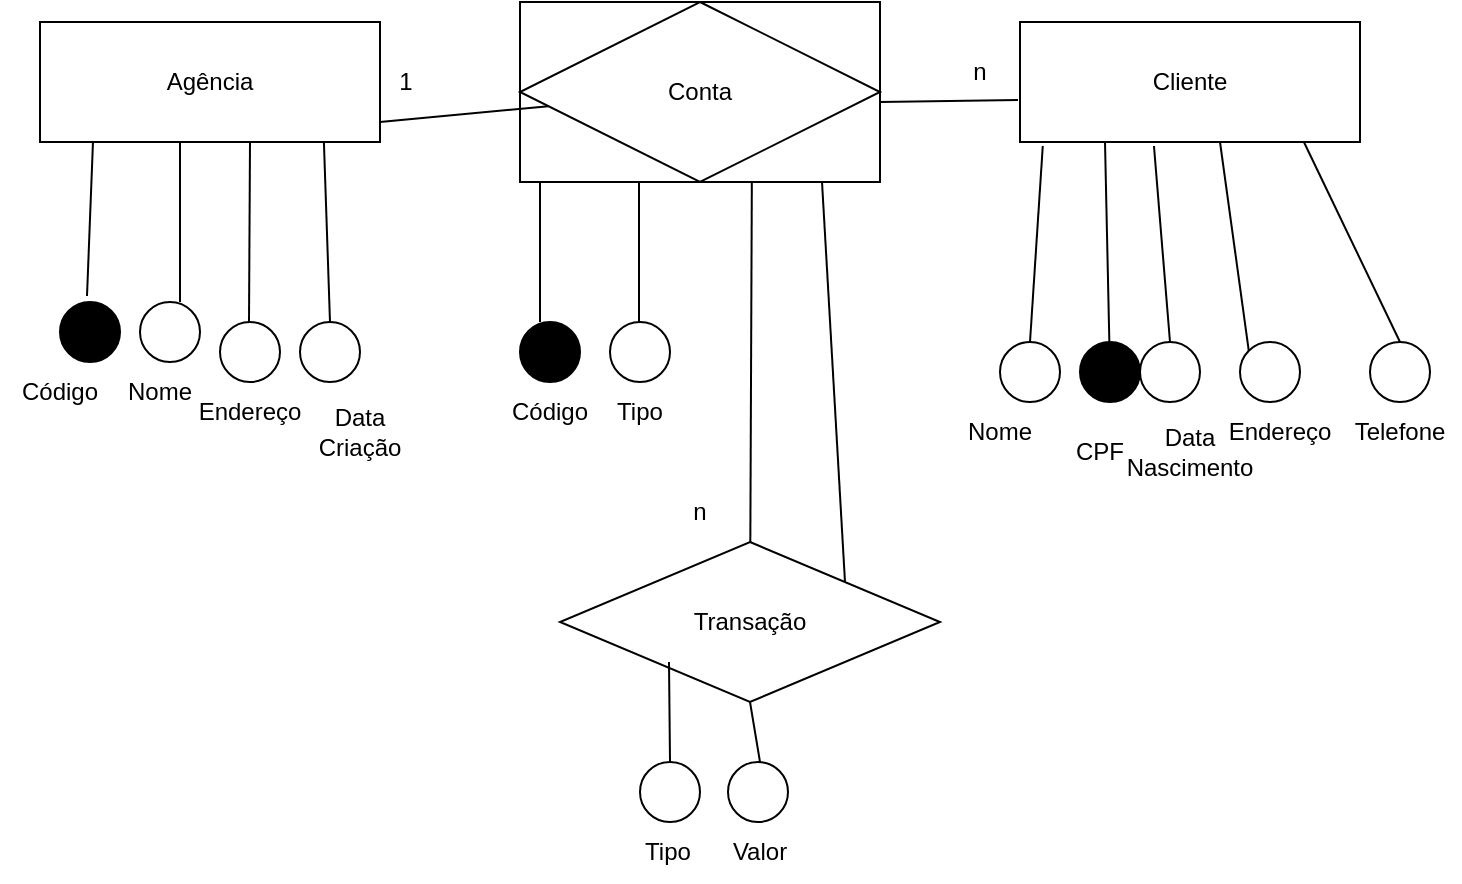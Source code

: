 <mxfile version="21.6.8" type="github">
  <diagram name="Página-1" id="feRc4wMNCI0Biom_shZm">
    <mxGraphModel dx="1374" dy="795" grid="1" gridSize="10" guides="1" tooltips="1" connect="1" arrows="1" fold="1" page="1" pageScale="1" pageWidth="827" pageHeight="1169" math="0" shadow="0">
      <root>
        <mxCell id="0" />
        <mxCell id="1" parent="0" />
        <mxCell id="miS-lUIL0OgM5NuOEFG1-1" value="Cliente" style="rounded=0;whiteSpace=wrap;html=1;" parent="1" vertex="1">
          <mxGeometry x="560" y="90" width="170" height="60" as="geometry" />
        </mxCell>
        <mxCell id="miS-lUIL0OgM5NuOEFG1-2" value="" style="endArrow=none;html=1;rounded=0;entryX=0.067;entryY=1.033;entryDx=0;entryDy=0;entryPerimeter=0;exitX=0.5;exitY=0;exitDx=0;exitDy=0;" parent="1" source="miS-lUIL0OgM5NuOEFG1-3" target="miS-lUIL0OgM5NuOEFG1-1" edge="1">
          <mxGeometry width="50" height="50" relative="1" as="geometry">
            <mxPoint x="40" y="230" as="sourcePoint" />
            <mxPoint x="100" y="210" as="targetPoint" />
            <Array as="points" />
          </mxGeometry>
        </mxCell>
        <mxCell id="miS-lUIL0OgM5NuOEFG1-3" value="" style="ellipse;whiteSpace=wrap;html=1;aspect=fixed;" parent="1" vertex="1">
          <mxGeometry x="550" y="250" width="30" height="30" as="geometry" />
        </mxCell>
        <mxCell id="miS-lUIL0OgM5NuOEFG1-5" value="Nome" style="text;html=1;strokeColor=none;fillColor=none;align=center;verticalAlign=middle;whiteSpace=wrap;rounded=0;" parent="1" vertex="1">
          <mxGeometry x="520" y="280" width="60" height="30" as="geometry" />
        </mxCell>
        <mxCell id="miS-lUIL0OgM5NuOEFG1-6" value="" style="endArrow=none;html=1;rounded=0;exitX=0.25;exitY=1;exitDx=0;exitDy=0;" parent="1" source="miS-lUIL0OgM5NuOEFG1-1" target="miS-lUIL0OgM5NuOEFG1-7" edge="1">
          <mxGeometry width="50" height="50" relative="1" as="geometry">
            <mxPoint x="70" y="230" as="sourcePoint" />
            <mxPoint x="60" y="160" as="targetPoint" />
          </mxGeometry>
        </mxCell>
        <mxCell id="miS-lUIL0OgM5NuOEFG1-7" value="" style="ellipse;whiteSpace=wrap;html=1;aspect=fixed;fillColor=#000000;" parent="1" vertex="1">
          <mxGeometry x="590" y="250" width="30" height="30" as="geometry" />
        </mxCell>
        <mxCell id="miS-lUIL0OgM5NuOEFG1-8" value="CPF" style="text;html=1;strokeColor=none;fillColor=none;align=center;verticalAlign=middle;whiteSpace=wrap;rounded=0;" parent="1" vertex="1">
          <mxGeometry x="570" y="290" width="60" height="30" as="geometry" />
        </mxCell>
        <mxCell id="miS-lUIL0OgM5NuOEFG1-9" value="" style="ellipse;whiteSpace=wrap;html=1;aspect=fixed;" parent="1" vertex="1">
          <mxGeometry x="620" y="250" width="30" height="30" as="geometry" />
        </mxCell>
        <mxCell id="miS-lUIL0OgM5NuOEFG1-11" value="&lt;div&gt;Data&lt;/div&gt;&lt;div&gt;Nascimento&lt;br&gt;&lt;/div&gt;" style="text;html=1;strokeColor=none;fillColor=none;align=center;verticalAlign=middle;whiteSpace=wrap;rounded=0;" parent="1" vertex="1">
          <mxGeometry x="615" y="290" width="60" height="30" as="geometry" />
        </mxCell>
        <mxCell id="miS-lUIL0OgM5NuOEFG1-12" value="" style="endArrow=none;html=1;rounded=0;exitX=0.394;exitY=1.033;exitDx=0;exitDy=0;entryX=0.5;entryY=0;entryDx=0;entryDy=0;exitPerimeter=0;" parent="1" source="miS-lUIL0OgM5NuOEFG1-1" target="miS-lUIL0OgM5NuOEFG1-9" edge="1">
          <mxGeometry width="50" height="50" relative="1" as="geometry">
            <mxPoint x="83" y="170" as="sourcePoint" />
            <mxPoint x="100" y="220" as="targetPoint" />
            <Array as="points" />
          </mxGeometry>
        </mxCell>
        <mxCell id="miS-lUIL0OgM5NuOEFG1-14" value="" style="ellipse;whiteSpace=wrap;html=1;aspect=fixed;" parent="1" vertex="1">
          <mxGeometry x="670" y="250" width="30" height="30" as="geometry" />
        </mxCell>
        <mxCell id="miS-lUIL0OgM5NuOEFG1-15" value="" style="endArrow=none;html=1;rounded=0;exitX=0.394;exitY=1.033;exitDx=0;exitDy=0;entryX=0;entryY=0;entryDx=0;entryDy=0;exitPerimeter=0;" parent="1" target="miS-lUIL0OgM5NuOEFG1-14" edge="1">
          <mxGeometry width="50" height="50" relative="1" as="geometry">
            <mxPoint x="660" y="150" as="sourcePoint" />
            <mxPoint x="668" y="218" as="targetPoint" />
            <Array as="points" />
          </mxGeometry>
        </mxCell>
        <mxCell id="miS-lUIL0OgM5NuOEFG1-16" value="Endereço" style="text;html=1;strokeColor=none;fillColor=none;align=center;verticalAlign=middle;whiteSpace=wrap;rounded=0;" parent="1" vertex="1">
          <mxGeometry x="660" y="280" width="60" height="30" as="geometry" />
        </mxCell>
        <mxCell id="miS-lUIL0OgM5NuOEFG1-17" value="" style="ellipse;whiteSpace=wrap;html=1;aspect=fixed;" parent="1" vertex="1">
          <mxGeometry x="735" y="250" width="30" height="30" as="geometry" />
        </mxCell>
        <mxCell id="miS-lUIL0OgM5NuOEFG1-18" value="" style="endArrow=none;html=1;rounded=0;entryX=0.5;entryY=0;entryDx=0;entryDy=0;exitX=0.835;exitY=1;exitDx=0;exitDy=0;exitPerimeter=0;" parent="1" source="miS-lUIL0OgM5NuOEFG1-1" target="miS-lUIL0OgM5NuOEFG1-17" edge="1">
          <mxGeometry width="50" height="50" relative="1" as="geometry">
            <mxPoint x="710" y="160" as="sourcePoint" />
            <mxPoint x="210" y="220" as="targetPoint" />
            <Array as="points" />
          </mxGeometry>
        </mxCell>
        <mxCell id="miS-lUIL0OgM5NuOEFG1-20" value="Telefone" style="text;html=1;strokeColor=none;fillColor=none;align=center;verticalAlign=middle;whiteSpace=wrap;rounded=0;" parent="1" vertex="1">
          <mxGeometry x="720" y="280" width="60" height="30" as="geometry" />
        </mxCell>
        <mxCell id="miS-lUIL0OgM5NuOEFG1-22" value="" style="ellipse;whiteSpace=wrap;html=1;aspect=fixed;fillColor=#000000;" parent="1" vertex="1">
          <mxGeometry x="80" y="230" width="30" height="30" as="geometry" />
        </mxCell>
        <mxCell id="miS-lUIL0OgM5NuOEFG1-23" value="" style="endArrow=none;html=1;rounded=0;entryX=0.121;entryY=0.663;entryDx=0;entryDy=0;entryPerimeter=0;" parent="1" edge="1">
          <mxGeometry width="50" height="50" relative="1" as="geometry">
            <mxPoint x="93.5" y="226.96" as="sourcePoint" />
            <mxPoint x="96.49" y="150.0" as="targetPoint" />
          </mxGeometry>
        </mxCell>
        <mxCell id="miS-lUIL0OgM5NuOEFG1-24" value="Código" style="text;html=1;strokeColor=none;fillColor=none;align=center;verticalAlign=middle;whiteSpace=wrap;rounded=0;" parent="1" vertex="1">
          <mxGeometry x="50" y="260" width="60" height="30" as="geometry" />
        </mxCell>
        <mxCell id="miS-lUIL0OgM5NuOEFG1-25" value="" style="ellipse;whiteSpace=wrap;html=1;aspect=fixed;" parent="1" vertex="1">
          <mxGeometry x="120" y="230" width="30" height="30" as="geometry" />
        </mxCell>
        <mxCell id="miS-lUIL0OgM5NuOEFG1-27" value="Nome" style="text;html=1;strokeColor=none;fillColor=none;align=center;verticalAlign=middle;whiteSpace=wrap;rounded=0;" parent="1" vertex="1">
          <mxGeometry x="100" y="260" width="60" height="30" as="geometry" />
        </mxCell>
        <mxCell id="miS-lUIL0OgM5NuOEFG1-28" value="" style="ellipse;whiteSpace=wrap;html=1;aspect=fixed;" parent="1" vertex="1">
          <mxGeometry x="160" y="240" width="30" height="30" as="geometry" />
        </mxCell>
        <mxCell id="miS-lUIL0OgM5NuOEFG1-29" value="" style="endArrow=none;html=1;rounded=0;" parent="1" edge="1">
          <mxGeometry width="50" height="50" relative="1" as="geometry">
            <mxPoint x="174.5" y="240" as="sourcePoint" />
            <mxPoint x="175" y="150" as="targetPoint" />
          </mxGeometry>
        </mxCell>
        <mxCell id="miS-lUIL0OgM5NuOEFG1-30" value="Endereço" style="text;html=1;strokeColor=none;fillColor=none;align=center;verticalAlign=middle;whiteSpace=wrap;rounded=0;" parent="1" vertex="1">
          <mxGeometry x="145" y="270" width="60" height="30" as="geometry" />
        </mxCell>
        <mxCell id="miS-lUIL0OgM5NuOEFG1-31" value="" style="ellipse;whiteSpace=wrap;html=1;aspect=fixed;" parent="1" vertex="1">
          <mxGeometry x="200" y="240" width="30" height="30" as="geometry" />
        </mxCell>
        <mxCell id="miS-lUIL0OgM5NuOEFG1-34" value="" style="endArrow=none;html=1;rounded=0;exitX=0.5;exitY=0;exitDx=0;exitDy=0;entryX=0.835;entryY=1;entryDx=0;entryDy=0;entryPerimeter=0;" parent="1" source="miS-lUIL0OgM5NuOEFG1-31" target="miS-lUIL0OgM5NuOEFG1-41" edge="1">
          <mxGeometry width="50" height="50" relative="1" as="geometry">
            <mxPoint x="454.5" y="210" as="sourcePoint" />
            <mxPoint x="220" y="160" as="targetPoint" />
          </mxGeometry>
        </mxCell>
        <mxCell id="miS-lUIL0OgM5NuOEFG1-35" value="&lt;div&gt;Data &lt;br&gt;&lt;/div&gt;&lt;div&gt;Criação&lt;br&gt;&lt;/div&gt;" style="text;html=1;strokeColor=none;fillColor=none;align=center;verticalAlign=middle;whiteSpace=wrap;rounded=0;" parent="1" vertex="1">
          <mxGeometry x="200" y="280" width="60" height="30" as="geometry" />
        </mxCell>
        <mxCell id="miS-lUIL0OgM5NuOEFG1-36" value="" style="endArrow=none;html=1;rounded=0;" parent="1" edge="1">
          <mxGeometry width="50" height="50" relative="1" as="geometry">
            <mxPoint x="140" y="230" as="sourcePoint" />
            <mxPoint x="140" y="150" as="targetPoint" />
            <Array as="points" />
          </mxGeometry>
        </mxCell>
        <mxCell id="miS-lUIL0OgM5NuOEFG1-41" value="Agência" style="rounded=0;whiteSpace=wrap;html=1;" parent="1" vertex="1">
          <mxGeometry x="70" y="90" width="170" height="60" as="geometry" />
        </mxCell>
        <mxCell id="miS-lUIL0OgM5NuOEFG1-42" value="" style="rounded=0;whiteSpace=wrap;html=1;" parent="1" vertex="1">
          <mxGeometry x="310" y="80" width="180" height="90" as="geometry" />
        </mxCell>
        <mxCell id="miS-lUIL0OgM5NuOEFG1-43" value="Conta" style="rhombus;whiteSpace=wrap;html=1;" parent="1" vertex="1">
          <mxGeometry x="310" y="80" width="180" height="90" as="geometry" />
        </mxCell>
        <mxCell id="miS-lUIL0OgM5NuOEFG1-44" value="" style="ellipse;whiteSpace=wrap;html=1;aspect=fixed;fillColor=#000000;" parent="1" vertex="1">
          <mxGeometry x="310" y="240" width="30" height="30" as="geometry" />
        </mxCell>
        <mxCell id="miS-lUIL0OgM5NuOEFG1-45" value="" style="endArrow=none;html=1;rounded=0;" parent="1" edge="1">
          <mxGeometry width="50" height="50" relative="1" as="geometry">
            <mxPoint x="320" y="240" as="sourcePoint" />
            <mxPoint x="320" y="170" as="targetPoint" />
          </mxGeometry>
        </mxCell>
        <mxCell id="miS-lUIL0OgM5NuOEFG1-46" value="Código" style="text;html=1;strokeColor=none;fillColor=none;align=center;verticalAlign=middle;whiteSpace=wrap;rounded=0;" parent="1" vertex="1">
          <mxGeometry x="295" y="270" width="60" height="30" as="geometry" />
        </mxCell>
        <mxCell id="miS-lUIL0OgM5NuOEFG1-47" value="" style="ellipse;whiteSpace=wrap;html=1;aspect=fixed;" parent="1" vertex="1">
          <mxGeometry x="355" y="240" width="30" height="30" as="geometry" />
        </mxCell>
        <mxCell id="miS-lUIL0OgM5NuOEFG1-48" value="Tipo" style="text;html=1;strokeColor=none;fillColor=none;align=center;verticalAlign=middle;whiteSpace=wrap;rounded=0;" parent="1" vertex="1">
          <mxGeometry x="340" y="270" width="60" height="30" as="geometry" />
        </mxCell>
        <mxCell id="miS-lUIL0OgM5NuOEFG1-49" value="" style="endArrow=none;html=1;rounded=0;" parent="1" edge="1">
          <mxGeometry width="50" height="50" relative="1" as="geometry">
            <mxPoint x="369.5" y="240" as="sourcePoint" />
            <mxPoint x="369.5" y="170" as="targetPoint" />
          </mxGeometry>
        </mxCell>
        <mxCell id="miS-lUIL0OgM5NuOEFG1-50" value="Transação" style="rhombus;whiteSpace=wrap;html=1;" parent="1" vertex="1">
          <mxGeometry x="330" y="350" width="190" height="80" as="geometry" />
        </mxCell>
        <mxCell id="miS-lUIL0OgM5NuOEFG1-51" value="" style="endArrow=none;html=1;rounded=0;entryX=0.644;entryY=1;entryDx=0;entryDy=0;entryPerimeter=0;" parent="1" source="miS-lUIL0OgM5NuOEFG1-50" target="miS-lUIL0OgM5NuOEFG1-42" edge="1">
          <mxGeometry width="50" height="50" relative="1" as="geometry">
            <mxPoint x="430" y="260" as="sourcePoint" />
            <mxPoint x="480" y="210" as="targetPoint" />
          </mxGeometry>
        </mxCell>
        <mxCell id="miS-lUIL0OgM5NuOEFG1-52" value="" style="endArrow=none;html=1;rounded=0;entryX=0.644;entryY=1;entryDx=0;entryDy=0;entryPerimeter=0;exitX=1;exitY=0;exitDx=0;exitDy=0;" parent="1" source="miS-lUIL0OgM5NuOEFG1-50" edge="1">
          <mxGeometry width="50" height="50" relative="1" as="geometry">
            <mxPoint x="460" y="350" as="sourcePoint" />
            <mxPoint x="461" y="170" as="targetPoint" />
          </mxGeometry>
        </mxCell>
        <mxCell id="miS-lUIL0OgM5NuOEFG1-53" value="" style="endArrow=none;html=1;rounded=0;" parent="1" target="miS-lUIL0OgM5NuOEFG1-43" edge="1">
          <mxGeometry width="50" height="50" relative="1" as="geometry">
            <mxPoint x="240" y="140" as="sourcePoint" />
            <mxPoint x="290" y="90" as="targetPoint" />
          </mxGeometry>
        </mxCell>
        <mxCell id="miS-lUIL0OgM5NuOEFG1-54" value="" style="endArrow=none;html=1;rounded=0;entryX=-0.006;entryY=0.65;entryDx=0;entryDy=0;entryPerimeter=0;" parent="1" target="miS-lUIL0OgM5NuOEFG1-1" edge="1">
          <mxGeometry width="50" height="50" relative="1" as="geometry">
            <mxPoint x="490" y="130" as="sourcePoint" />
            <mxPoint x="540" y="80" as="targetPoint" />
          </mxGeometry>
        </mxCell>
        <mxCell id="miS-lUIL0OgM5NuOEFG1-55" value="" style="ellipse;whiteSpace=wrap;html=1;aspect=fixed;" parent="1" vertex="1">
          <mxGeometry x="370" y="460" width="30" height="30" as="geometry" />
        </mxCell>
        <mxCell id="miS-lUIL0OgM5NuOEFG1-56" value="" style="endArrow=none;html=1;rounded=0;exitX=0.5;exitY=0;exitDx=0;exitDy=0;" parent="1" source="miS-lUIL0OgM5NuOEFG1-55" edge="1">
          <mxGeometry width="50" height="50" relative="1" as="geometry">
            <mxPoint x="384.5" y="480" as="sourcePoint" />
            <mxPoint x="384.5" y="410" as="targetPoint" />
          </mxGeometry>
        </mxCell>
        <mxCell id="miS-lUIL0OgM5NuOEFG1-57" value="Tipo" style="text;html=1;strokeColor=none;fillColor=none;align=center;verticalAlign=middle;whiteSpace=wrap;rounded=0;" parent="1" vertex="1">
          <mxGeometry x="354" y="490" width="60" height="30" as="geometry" />
        </mxCell>
        <mxCell id="miS-lUIL0OgM5NuOEFG1-60" value="" style="ellipse;whiteSpace=wrap;html=1;aspect=fixed;" parent="1" vertex="1">
          <mxGeometry x="414" y="460" width="30" height="30" as="geometry" />
        </mxCell>
        <mxCell id="miS-lUIL0OgM5NuOEFG1-61" value="Valor" style="text;html=1;strokeColor=none;fillColor=none;align=center;verticalAlign=middle;whiteSpace=wrap;rounded=0;" parent="1" vertex="1">
          <mxGeometry x="400" y="490" width="60" height="30" as="geometry" />
        </mxCell>
        <mxCell id="miS-lUIL0OgM5NuOEFG1-62" value="" style="endArrow=none;html=1;rounded=0;entryX=0.5;entryY=1;entryDx=0;entryDy=0;" parent="1" target="miS-lUIL0OgM5NuOEFG1-50" edge="1">
          <mxGeometry width="50" height="50" relative="1" as="geometry">
            <mxPoint x="430" y="460" as="sourcePoint" />
            <mxPoint x="480" y="410" as="targetPoint" />
          </mxGeometry>
        </mxCell>
        <mxCell id="axfYUJx7r81wjgLyE5Et-1" value="1" style="text;html=1;strokeColor=none;fillColor=none;align=center;verticalAlign=middle;whiteSpace=wrap;rounded=0;" vertex="1" parent="1">
          <mxGeometry x="223" y="105" width="60" height="30" as="geometry" />
        </mxCell>
        <mxCell id="axfYUJx7r81wjgLyE5Et-2" value="n" style="text;html=1;strokeColor=none;fillColor=none;align=center;verticalAlign=middle;whiteSpace=wrap;rounded=0;" vertex="1" parent="1">
          <mxGeometry x="510" y="100" width="60" height="30" as="geometry" />
        </mxCell>
        <mxCell id="axfYUJx7r81wjgLyE5Et-3" value="n" style="text;html=1;strokeColor=none;fillColor=none;align=center;verticalAlign=middle;whiteSpace=wrap;rounded=0;" vertex="1" parent="1">
          <mxGeometry x="370" y="320" width="60" height="30" as="geometry" />
        </mxCell>
      </root>
    </mxGraphModel>
  </diagram>
</mxfile>

